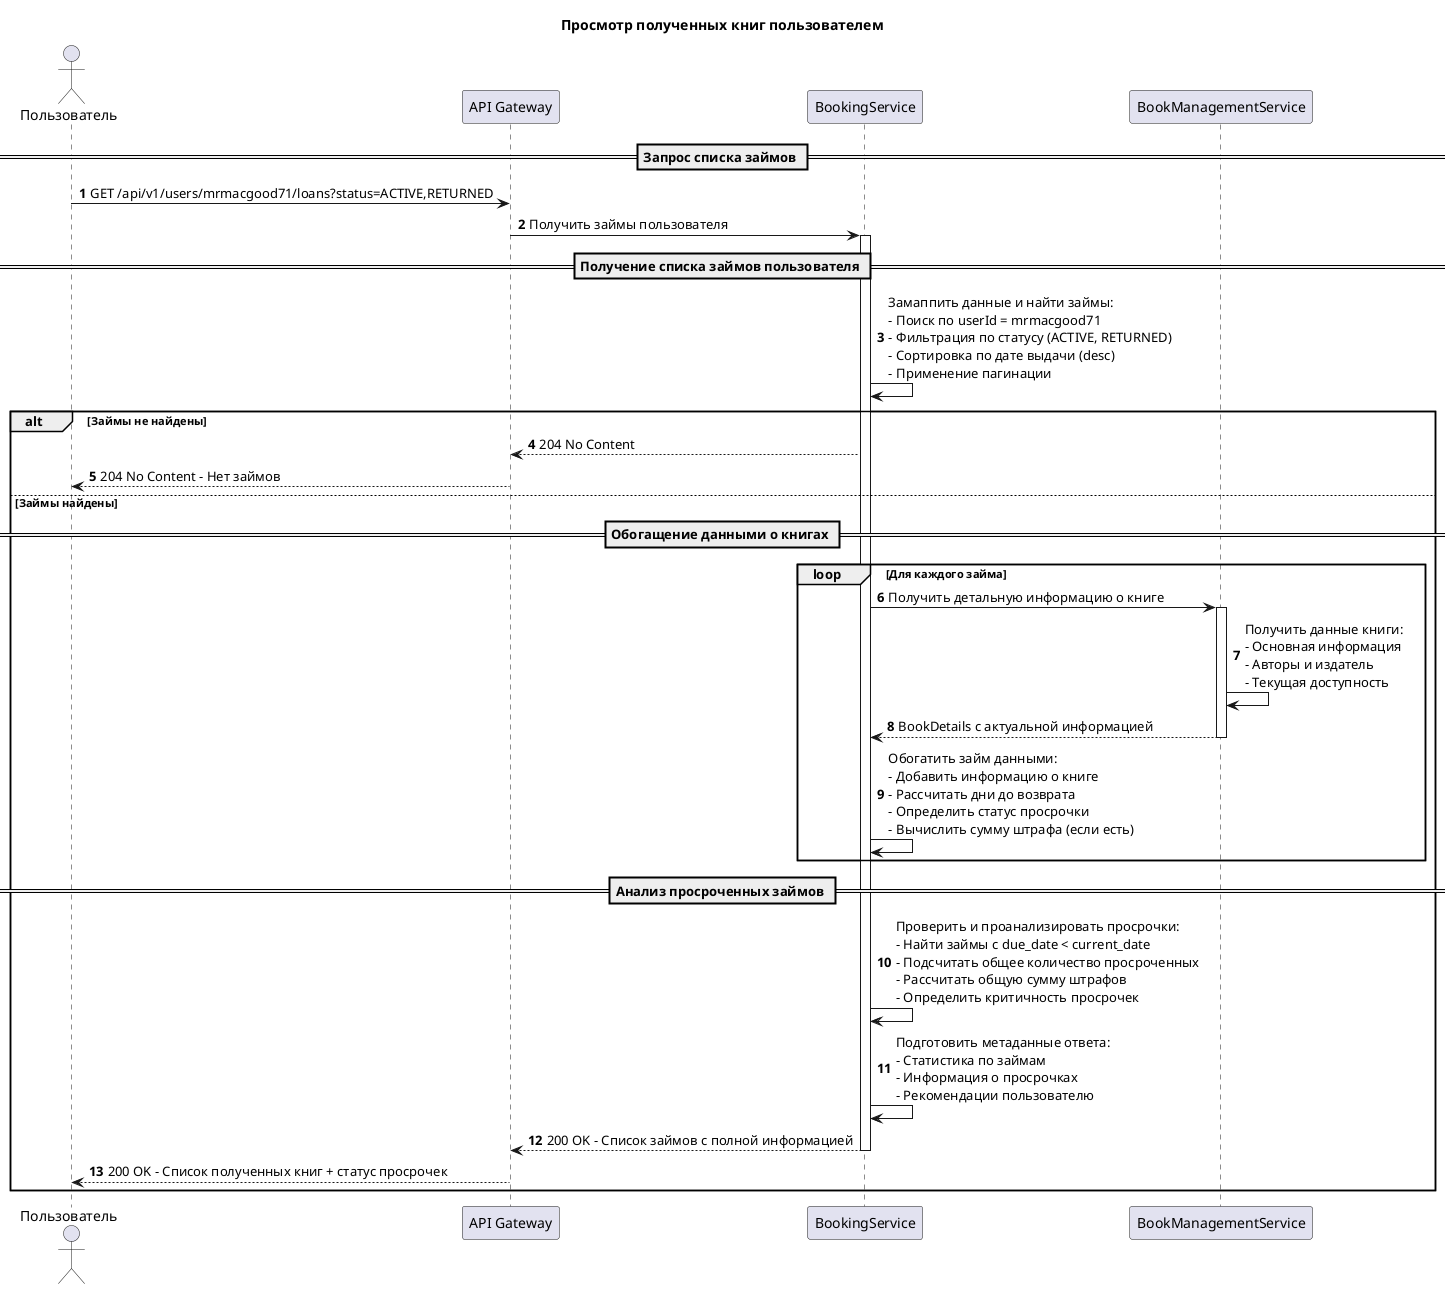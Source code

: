 @startuml View User Loans Sequence Diagram

title Просмотр полученных книг пользователем

actor "Пользователь" as User
participant "API Gateway" as Gateway
participant "BookingService" as Booking
participant "BookManagementService" as BMS

autonumber
== Запрос списка займов ==
User -> Gateway: GET /api/v1/users/mrmacgood71/loans?status=ACTIVE,RETURNED

Gateway -> Booking: Получить займы пользователя
activate Booking

== Получение списка займов пользователя ==
Booking -> Booking: Замаппить данные и найти займы:\n- Поиск по userId = mrmacgood71\n- Фильтрация по статусу (ACTIVE, RETURNED)\n- Сортировка по дате выдачи (desc)\n- Применение пагинации

alt Займы не найдены
    Booking --> Gateway: 204 No Content
    Gateway --> User: 204 No Content - Нет займов
else Займы найдены
    == Обогащение данными о книгах ==
    loop Для каждого займа
        Booking -> BMS: Получить детальную информацию о книге
        activate BMS
        BMS -> BMS: Получить данные книги:\n- Основная информация\n- Авторы и издатель\n- Текущая доступность
        BMS --> Booking: BookDetails с актуальной информацией
        deactivate BMS
        
        Booking -> Booking: Обогатить займ данными:\n- Добавить информацию о книге\n- Рассчитать дни до возврата\n- Определить статус просрочки\n- Вычислить сумму штрафа (если есть)
    end
    
    == Анализ просроченных займов ==
    Booking -> Booking: Проверить и проанализировать просрочки:\n- Найти займы с due_date < current_date\n- Подсчитать общее количество просроченных\n- Рассчитать общую сумму штрафов\n- Определить критичность просрочек
    
    Booking -> Booking: Подготовить метаданные ответа:\n- Статистика по займам\n- Информация о просрочках\n- Рекомендации пользователю
    
    Booking --> Gateway: 200 OK - Список займов с полной информацией
    deactivate Booking
    
    Gateway --> User: 200 OK - Список полученных книг + статус просрочек
end

@enduml
